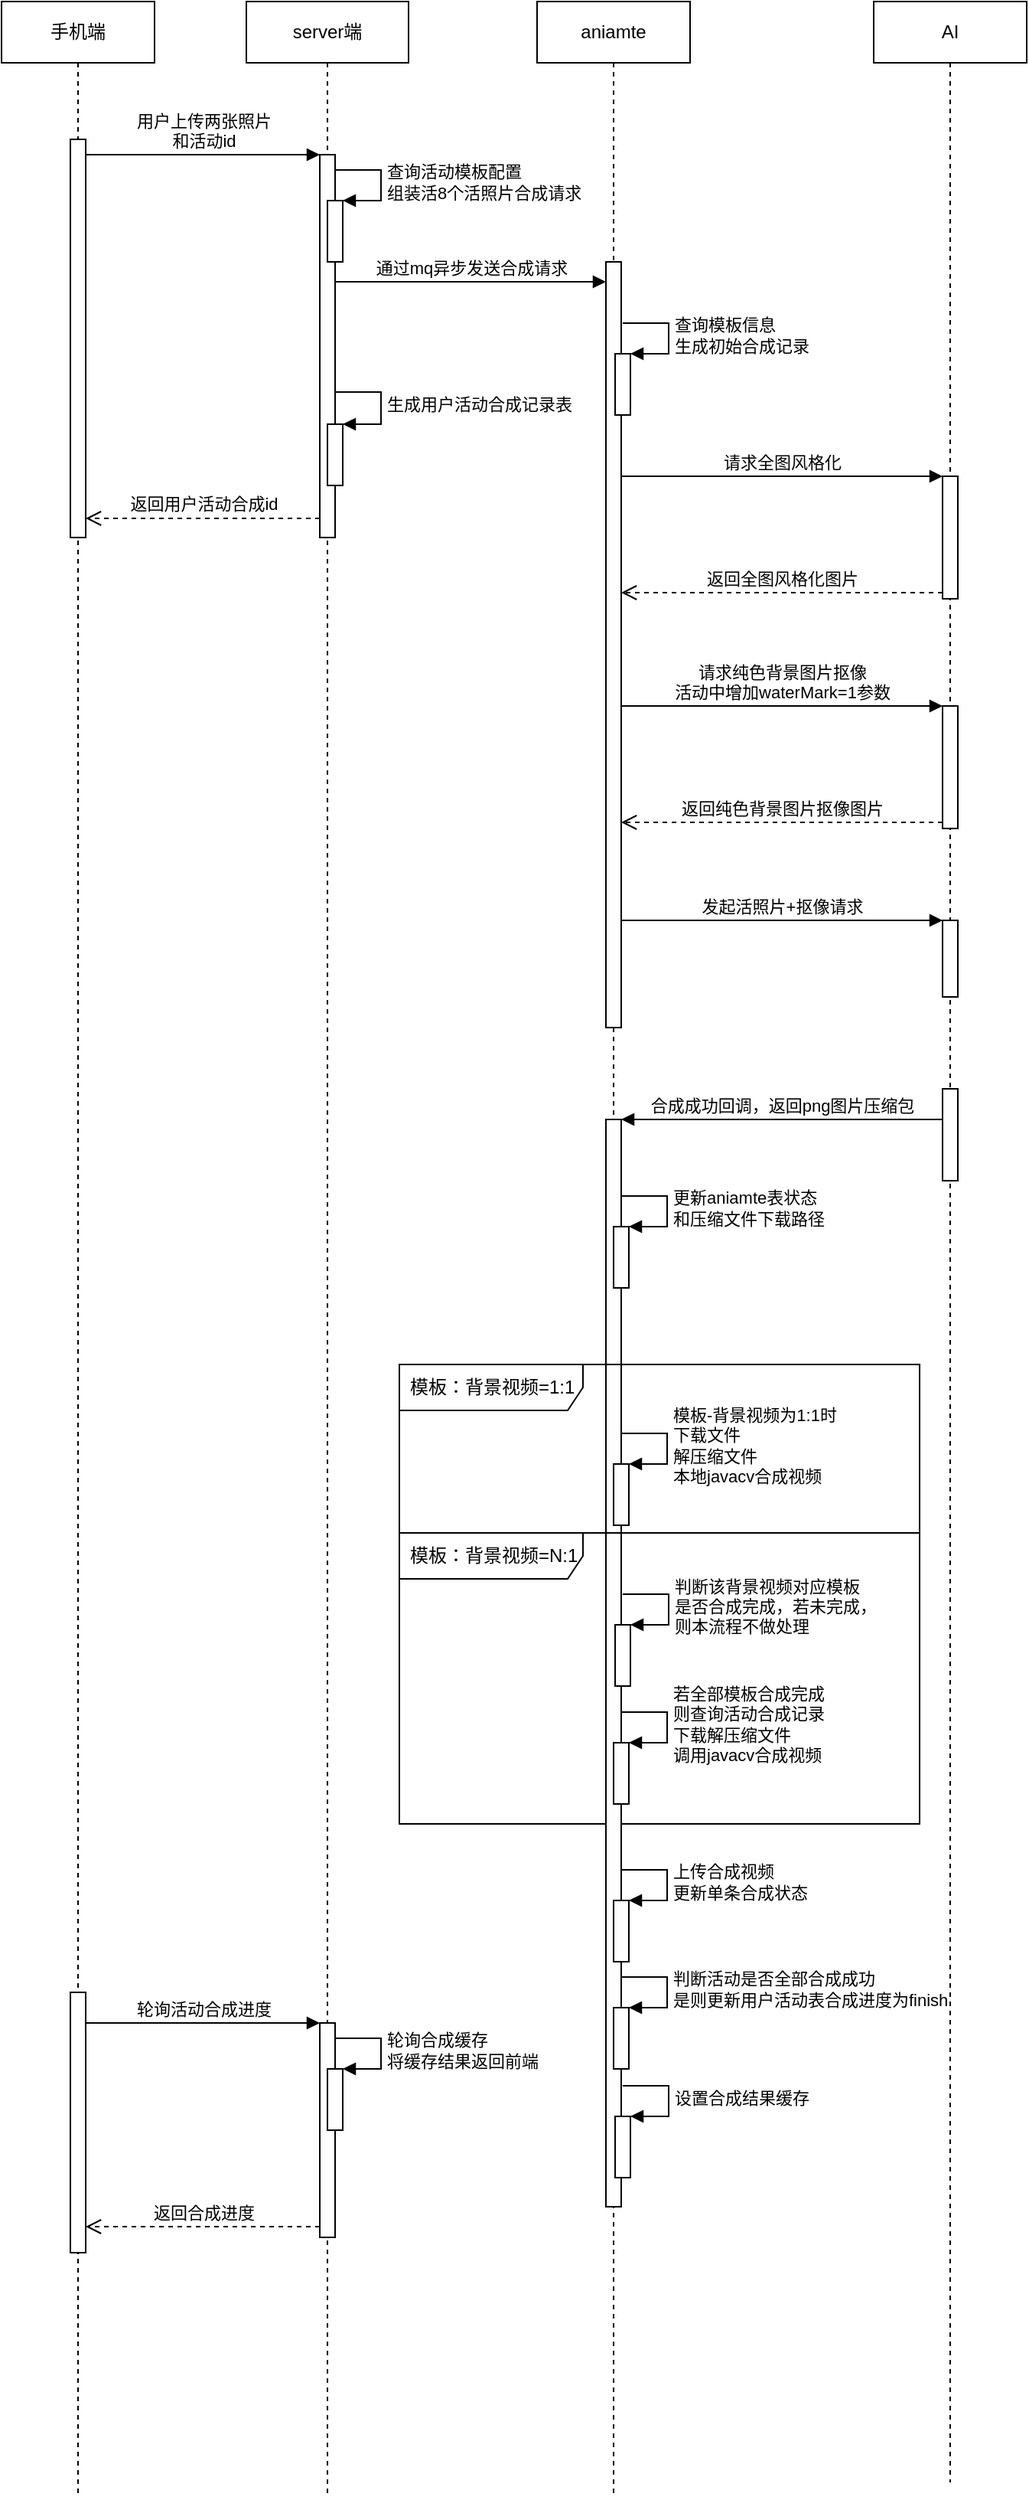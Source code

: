<mxfile version="20.4.1" type="github">
  <diagram id="Lec9oAFG67YDy-X9fQWe" name="第 1 页">
    <mxGraphModel dx="1108" dy="450" grid="1" gridSize="10" guides="1" tooltips="1" connect="1" arrows="1" fold="1" page="1" pageScale="1" pageWidth="827" pageHeight="1169" math="0" shadow="0">
      <root>
        <mxCell id="0" />
        <mxCell id="1" parent="0" />
        <mxCell id="KUPW0LQg7xvWzgEW6YCn-75" value="模板：背景视频=N:1" style="shape=umlFrame;whiteSpace=wrap;html=1;width=120;height=30;boundedLbl=1;verticalAlign=middle;align=left;spacingLeft=5;" vertex="1" parent="1">
          <mxGeometry x="380" y="1040" width="340" height="190" as="geometry" />
        </mxCell>
        <mxCell id="KUPW0LQg7xvWzgEW6YCn-16" value="手机端" style="shape=umlLifeline;perimeter=lifelinePerimeter;whiteSpace=wrap;html=1;container=1;collapsible=0;recursiveResize=0;outlineConnect=0;" vertex="1" parent="1">
          <mxGeometry x="120" y="40" width="100" height="1630" as="geometry" />
        </mxCell>
        <mxCell id="KUPW0LQg7xvWzgEW6YCn-26" value="" style="html=1;points=[];perimeter=orthogonalPerimeter;" vertex="1" parent="KUPW0LQg7xvWzgEW6YCn-16">
          <mxGeometry x="45" y="90" width="10" height="260" as="geometry" />
        </mxCell>
        <mxCell id="KUPW0LQg7xvWzgEW6YCn-85" value="" style="html=1;points=[];perimeter=orthogonalPerimeter;" vertex="1" parent="KUPW0LQg7xvWzgEW6YCn-16">
          <mxGeometry x="45" y="1300" width="10" height="170" as="geometry" />
        </mxCell>
        <mxCell id="KUPW0LQg7xvWzgEW6YCn-18" value="server端" style="shape=umlLifeline;perimeter=lifelinePerimeter;whiteSpace=wrap;html=1;container=1;collapsible=0;recursiveResize=0;outlineConnect=0;" vertex="1" parent="1">
          <mxGeometry x="280" y="40" width="106" height="1630" as="geometry" />
        </mxCell>
        <mxCell id="KUPW0LQg7xvWzgEW6YCn-22" value="" style="html=1;points=[];perimeter=orthogonalPerimeter;" vertex="1" parent="KUPW0LQg7xvWzgEW6YCn-18">
          <mxGeometry x="48" y="100" width="10" height="250" as="geometry" />
        </mxCell>
        <mxCell id="KUPW0LQg7xvWzgEW6YCn-32" value="" style="html=1;points=[];perimeter=orthogonalPerimeter;" vertex="1" parent="KUPW0LQg7xvWzgEW6YCn-18">
          <mxGeometry x="53" y="276" width="10" height="40" as="geometry" />
        </mxCell>
        <mxCell id="KUPW0LQg7xvWzgEW6YCn-33" value="生成用户活动合成记录表" style="edgeStyle=orthogonalEdgeStyle;html=1;align=left;spacingLeft=2;endArrow=block;rounded=0;entryX=1;entryY=0;" edge="1" target="KUPW0LQg7xvWzgEW6YCn-32" parent="KUPW0LQg7xvWzgEW6YCn-18">
          <mxGeometry relative="1" as="geometry">
            <mxPoint x="58" y="255" as="sourcePoint" />
            <Array as="points">
              <mxPoint x="88" y="255" />
            </Array>
          </mxGeometry>
        </mxCell>
        <mxCell id="KUPW0LQg7xvWzgEW6YCn-38" value="" style="html=1;points=[];perimeter=orthogonalPerimeter;" vertex="1" parent="KUPW0LQg7xvWzgEW6YCn-18">
          <mxGeometry x="53" y="130" width="10" height="40" as="geometry" />
        </mxCell>
        <mxCell id="KUPW0LQg7xvWzgEW6YCn-39" value="查询活动模板配置&lt;br&gt;组装活8个活照片合成请求" style="edgeStyle=orthogonalEdgeStyle;html=1;align=left;spacingLeft=2;endArrow=block;rounded=0;entryX=1;entryY=0;" edge="1" target="KUPW0LQg7xvWzgEW6YCn-38" parent="KUPW0LQg7xvWzgEW6YCn-18">
          <mxGeometry relative="1" as="geometry">
            <mxPoint x="58" y="110" as="sourcePoint" />
            <Array as="points">
              <mxPoint x="88" y="110" />
            </Array>
          </mxGeometry>
        </mxCell>
        <mxCell id="KUPW0LQg7xvWzgEW6YCn-82" value="" style="html=1;points=[];perimeter=orthogonalPerimeter;" vertex="1" parent="KUPW0LQg7xvWzgEW6YCn-18">
          <mxGeometry x="48" y="1320" width="10" height="140" as="geometry" />
        </mxCell>
        <mxCell id="KUPW0LQg7xvWzgEW6YCn-86" value="" style="html=1;points=[];perimeter=orthogonalPerimeter;" vertex="1" parent="KUPW0LQg7xvWzgEW6YCn-18">
          <mxGeometry x="53" y="1350" width="10" height="40" as="geometry" />
        </mxCell>
        <mxCell id="KUPW0LQg7xvWzgEW6YCn-87" value="轮询合成缓存&lt;br&gt;将缓存结果返回前端" style="edgeStyle=orthogonalEdgeStyle;html=1;align=left;spacingLeft=2;endArrow=block;rounded=0;entryX=1;entryY=0;" edge="1" target="KUPW0LQg7xvWzgEW6YCn-86" parent="KUPW0LQg7xvWzgEW6YCn-18">
          <mxGeometry relative="1" as="geometry">
            <mxPoint x="58" y="1330" as="sourcePoint" />
            <Array as="points">
              <mxPoint x="88" y="1330" />
            </Array>
          </mxGeometry>
        </mxCell>
        <mxCell id="KUPW0LQg7xvWzgEW6YCn-19" value="aniamte" style="shape=umlLifeline;perimeter=lifelinePerimeter;whiteSpace=wrap;html=1;container=1;collapsible=0;recursiveResize=0;outlineConnect=0;" vertex="1" parent="1">
          <mxGeometry x="470" y="40" width="100" height="1630" as="geometry" />
        </mxCell>
        <mxCell id="KUPW0LQg7xvWzgEW6YCn-29" value="" style="html=1;points=[];perimeter=orthogonalPerimeter;" vertex="1" parent="KUPW0LQg7xvWzgEW6YCn-19">
          <mxGeometry x="45" y="170" width="10" height="500" as="geometry" />
        </mxCell>
        <mxCell id="KUPW0LQg7xvWzgEW6YCn-34" value="" style="html=1;points=[];perimeter=orthogonalPerimeter;" vertex="1" parent="KUPW0LQg7xvWzgEW6YCn-19">
          <mxGeometry x="51" y="230" width="10" height="40" as="geometry" />
        </mxCell>
        <mxCell id="KUPW0LQg7xvWzgEW6YCn-35" value="查询模板信息&lt;br&gt;生成初始合成记录" style="edgeStyle=orthogonalEdgeStyle;html=1;align=left;spacingLeft=2;endArrow=block;rounded=0;entryX=1;entryY=0;" edge="1" target="KUPW0LQg7xvWzgEW6YCn-34" parent="KUPW0LQg7xvWzgEW6YCn-19">
          <mxGeometry relative="1" as="geometry">
            <mxPoint x="56" y="210" as="sourcePoint" />
            <Array as="points">
              <mxPoint x="86" y="210" />
            </Array>
          </mxGeometry>
        </mxCell>
        <mxCell id="KUPW0LQg7xvWzgEW6YCn-54" value="" style="html=1;points=[];perimeter=orthogonalPerimeter;" vertex="1" parent="KUPW0LQg7xvWzgEW6YCn-19">
          <mxGeometry x="45" y="730" width="10" height="710" as="geometry" />
        </mxCell>
        <mxCell id="KUPW0LQg7xvWzgEW6YCn-62" value="" style="html=1;points=[];perimeter=orthogonalPerimeter;" vertex="1" parent="KUPW0LQg7xvWzgEW6YCn-19">
          <mxGeometry x="50" y="800" width="10" height="40" as="geometry" />
        </mxCell>
        <mxCell id="KUPW0LQg7xvWzgEW6YCn-63" value="更新aniamte表状态&lt;br&gt;和压缩文件下载路径" style="edgeStyle=orthogonalEdgeStyle;html=1;align=left;spacingLeft=2;endArrow=block;rounded=0;entryX=1;entryY=0;" edge="1" target="KUPW0LQg7xvWzgEW6YCn-62" parent="KUPW0LQg7xvWzgEW6YCn-19">
          <mxGeometry relative="1" as="geometry">
            <mxPoint x="55" y="780" as="sourcePoint" />
            <Array as="points">
              <mxPoint x="85" y="780" />
            </Array>
          </mxGeometry>
        </mxCell>
        <mxCell id="KUPW0LQg7xvWzgEW6YCn-64" value="" style="html=1;points=[];perimeter=orthogonalPerimeter;" vertex="1" parent="KUPW0LQg7xvWzgEW6YCn-19">
          <mxGeometry x="50" y="955" width="10" height="40" as="geometry" />
        </mxCell>
        <mxCell id="KUPW0LQg7xvWzgEW6YCn-65" value="模板-背景视频为1:1时&lt;br&gt;下载文件&lt;br&gt;解压缩文件&lt;br&gt;本地javacv合成视频" style="edgeStyle=orthogonalEdgeStyle;html=1;align=left;spacingLeft=2;endArrow=block;rounded=0;entryX=1;entryY=0;" edge="1" target="KUPW0LQg7xvWzgEW6YCn-64" parent="KUPW0LQg7xvWzgEW6YCn-19">
          <mxGeometry relative="1" as="geometry">
            <mxPoint x="55" y="935" as="sourcePoint" />
            <Array as="points">
              <mxPoint x="85" y="935" />
            </Array>
          </mxGeometry>
        </mxCell>
        <mxCell id="KUPW0LQg7xvWzgEW6YCn-70" value="" style="html=1;points=[];perimeter=orthogonalPerimeter;" vertex="1" parent="KUPW0LQg7xvWzgEW6YCn-19">
          <mxGeometry x="51" y="1060" width="10" height="40" as="geometry" />
        </mxCell>
        <mxCell id="KUPW0LQg7xvWzgEW6YCn-71" value="判断该背景视频对应模板&lt;br&gt;是否合成完成，若未完成，&lt;br&gt;则本流程不做处理" style="edgeStyle=orthogonalEdgeStyle;html=1;align=left;spacingLeft=2;endArrow=block;rounded=0;entryX=1;entryY=0;" edge="1" target="KUPW0LQg7xvWzgEW6YCn-70" parent="KUPW0LQg7xvWzgEW6YCn-19">
          <mxGeometry relative="1" as="geometry">
            <mxPoint x="56" y="1040" as="sourcePoint" />
            <Array as="points">
              <mxPoint x="86" y="1040" />
            </Array>
          </mxGeometry>
        </mxCell>
        <mxCell id="KUPW0LQg7xvWzgEW6YCn-76" value="" style="html=1;points=[];perimeter=orthogonalPerimeter;" vertex="1" parent="KUPW0LQg7xvWzgEW6YCn-19">
          <mxGeometry x="50" y="1137" width="10" height="40" as="geometry" />
        </mxCell>
        <mxCell id="KUPW0LQg7xvWzgEW6YCn-77" value="若全部模板合成完成&lt;br&gt;则查询活动合成记录&lt;br&gt;下载解压缩文件&lt;br&gt;调用javacv合成视频" style="edgeStyle=orthogonalEdgeStyle;html=1;align=left;spacingLeft=2;endArrow=block;rounded=0;entryX=1;entryY=0;" edge="1" target="KUPW0LQg7xvWzgEW6YCn-76" parent="KUPW0LQg7xvWzgEW6YCn-19">
          <mxGeometry relative="1" as="geometry">
            <mxPoint x="55" y="1117" as="sourcePoint" />
            <Array as="points">
              <mxPoint x="85" y="1117" />
            </Array>
          </mxGeometry>
        </mxCell>
        <mxCell id="KUPW0LQg7xvWzgEW6YCn-78" value="" style="html=1;points=[];perimeter=orthogonalPerimeter;" vertex="1" parent="KUPW0LQg7xvWzgEW6YCn-19">
          <mxGeometry x="50" y="1240" width="10" height="40" as="geometry" />
        </mxCell>
        <mxCell id="KUPW0LQg7xvWzgEW6YCn-79" value="上传合成视频&lt;br&gt;更新单条合成状态" style="edgeStyle=orthogonalEdgeStyle;html=1;align=left;spacingLeft=2;endArrow=block;rounded=0;entryX=1;entryY=0;" edge="1" target="KUPW0LQg7xvWzgEW6YCn-78" parent="KUPW0LQg7xvWzgEW6YCn-19">
          <mxGeometry relative="1" as="geometry">
            <mxPoint x="55" y="1220" as="sourcePoint" />
            <Array as="points">
              <mxPoint x="85" y="1220" />
            </Array>
          </mxGeometry>
        </mxCell>
        <mxCell id="KUPW0LQg7xvWzgEW6YCn-80" value="" style="html=1;points=[];perimeter=orthogonalPerimeter;" vertex="1" parent="KUPW0LQg7xvWzgEW6YCn-19">
          <mxGeometry x="51" y="1381" width="10" height="40" as="geometry" />
        </mxCell>
        <mxCell id="KUPW0LQg7xvWzgEW6YCn-81" value="设置合成结果缓存" style="edgeStyle=orthogonalEdgeStyle;html=1;align=left;spacingLeft=2;endArrow=block;rounded=0;entryX=1;entryY=0;" edge="1" target="KUPW0LQg7xvWzgEW6YCn-80" parent="KUPW0LQg7xvWzgEW6YCn-19">
          <mxGeometry relative="1" as="geometry">
            <mxPoint x="56" y="1361" as="sourcePoint" />
            <Array as="points">
              <mxPoint x="86" y="1361" />
            </Array>
          </mxGeometry>
        </mxCell>
        <mxCell id="KUPW0LQg7xvWzgEW6YCn-90" value="" style="html=1;points=[];perimeter=orthogonalPerimeter;" vertex="1" parent="KUPW0LQg7xvWzgEW6YCn-19">
          <mxGeometry x="50" y="1310" width="10" height="40" as="geometry" />
        </mxCell>
        <mxCell id="KUPW0LQg7xvWzgEW6YCn-91" value="判断活动是否全部合成成功&lt;br&gt;是则更新用户活动表合成进度为finish" style="edgeStyle=orthogonalEdgeStyle;html=1;align=left;spacingLeft=2;endArrow=block;rounded=0;entryX=1;entryY=0;" edge="1" target="KUPW0LQg7xvWzgEW6YCn-90" parent="KUPW0LQg7xvWzgEW6YCn-19">
          <mxGeometry relative="1" as="geometry">
            <mxPoint x="55" y="1290" as="sourcePoint" />
            <Array as="points">
              <mxPoint x="85" y="1290" />
            </Array>
          </mxGeometry>
        </mxCell>
        <mxCell id="KUPW0LQg7xvWzgEW6YCn-20" value="AI" style="shape=umlLifeline;perimeter=lifelinePerimeter;whiteSpace=wrap;html=1;container=1;collapsible=0;recursiveResize=0;outlineConnect=0;" vertex="1" parent="1">
          <mxGeometry x="690" y="40" width="100" height="1620" as="geometry" />
        </mxCell>
        <mxCell id="KUPW0LQg7xvWzgEW6YCn-45" value="" style="html=1;points=[];perimeter=orthogonalPerimeter;" vertex="1" parent="KUPW0LQg7xvWzgEW6YCn-20">
          <mxGeometry x="45" y="310" width="10" height="80" as="geometry" />
        </mxCell>
        <mxCell id="KUPW0LQg7xvWzgEW6YCn-48" value="" style="html=1;points=[];perimeter=orthogonalPerimeter;" vertex="1" parent="KUPW0LQg7xvWzgEW6YCn-20">
          <mxGeometry x="45" y="460" width="10" height="80" as="geometry" />
        </mxCell>
        <mxCell id="KUPW0LQg7xvWzgEW6YCn-51" value="" style="html=1;points=[];perimeter=orthogonalPerimeter;" vertex="1" parent="KUPW0LQg7xvWzgEW6YCn-20">
          <mxGeometry x="45" y="600" width="10" height="50" as="geometry" />
        </mxCell>
        <mxCell id="KUPW0LQg7xvWzgEW6YCn-58" value="" style="html=1;points=[];perimeter=orthogonalPerimeter;" vertex="1" parent="KUPW0LQg7xvWzgEW6YCn-20">
          <mxGeometry x="45" y="710" width="10" height="60" as="geometry" />
        </mxCell>
        <mxCell id="KUPW0LQg7xvWzgEW6YCn-23" value="用户上传两张照片&lt;br&gt;和活动id" style="html=1;verticalAlign=bottom;endArrow=block;entryX=0;entryY=0;rounded=0;" edge="1" target="KUPW0LQg7xvWzgEW6YCn-22" parent="1" source="KUPW0LQg7xvWzgEW6YCn-26">
          <mxGeometry relative="1" as="geometry">
            <mxPoint x="200" y="140" as="sourcePoint" />
          </mxGeometry>
        </mxCell>
        <mxCell id="KUPW0LQg7xvWzgEW6YCn-24" value="返回用户活动合成id" style="html=1;verticalAlign=bottom;endArrow=open;dashed=1;endSize=8;exitX=0;exitY=0.95;rounded=0;" edge="1" source="KUPW0LQg7xvWzgEW6YCn-22" parent="1" target="KUPW0LQg7xvWzgEW6YCn-26">
          <mxGeometry relative="1" as="geometry">
            <mxPoint x="200" y="216" as="targetPoint" />
          </mxGeometry>
        </mxCell>
        <mxCell id="KUPW0LQg7xvWzgEW6YCn-30" value="通过mq异步发送合成请求" style="html=1;verticalAlign=bottom;endArrow=block;entryX=0;entryY=0;rounded=0;" edge="1" parent="1">
          <mxGeometry relative="1" as="geometry">
            <mxPoint x="338" y="223.0" as="sourcePoint" />
            <mxPoint x="515" y="223.0" as="targetPoint" />
          </mxGeometry>
        </mxCell>
        <mxCell id="KUPW0LQg7xvWzgEW6YCn-46" value="请求全图风格化" style="html=1;verticalAlign=bottom;endArrow=block;entryX=0;entryY=0;rounded=0;" edge="1" target="KUPW0LQg7xvWzgEW6YCn-45" parent="1" source="KUPW0LQg7xvWzgEW6YCn-29">
          <mxGeometry relative="1" as="geometry">
            <mxPoint x="665" y="350" as="sourcePoint" />
          </mxGeometry>
        </mxCell>
        <mxCell id="KUPW0LQg7xvWzgEW6YCn-47" value="返回全图风格化图片" style="html=1;verticalAlign=bottom;endArrow=open;dashed=1;endSize=8;exitX=0;exitY=0.95;rounded=0;" edge="1" source="KUPW0LQg7xvWzgEW6YCn-45" parent="1" target="KUPW0LQg7xvWzgEW6YCn-29">
          <mxGeometry relative="1" as="geometry">
            <mxPoint x="665" y="426" as="targetPoint" />
          </mxGeometry>
        </mxCell>
        <mxCell id="KUPW0LQg7xvWzgEW6YCn-49" value="请求纯色背景图片抠像&lt;br&gt;活动中增加waterMark=1参数" style="html=1;verticalAlign=bottom;endArrow=block;entryX=0;entryY=0;rounded=0;" edge="1" target="KUPW0LQg7xvWzgEW6YCn-48" parent="1" source="KUPW0LQg7xvWzgEW6YCn-29">
          <mxGeometry relative="1" as="geometry">
            <mxPoint x="665" y="500" as="sourcePoint" />
          </mxGeometry>
        </mxCell>
        <mxCell id="KUPW0LQg7xvWzgEW6YCn-50" value="返回纯色背景图片抠像图片" style="html=1;verticalAlign=bottom;endArrow=open;dashed=1;endSize=8;exitX=0;exitY=0.95;rounded=0;" edge="1" source="KUPW0LQg7xvWzgEW6YCn-48" parent="1" target="KUPW0LQg7xvWzgEW6YCn-29">
          <mxGeometry relative="1" as="geometry">
            <mxPoint x="665" y="576" as="targetPoint" />
          </mxGeometry>
        </mxCell>
        <mxCell id="KUPW0LQg7xvWzgEW6YCn-52" value="发起活照片+抠像请求" style="html=1;verticalAlign=bottom;endArrow=block;entryX=0;entryY=0;rounded=0;" edge="1" target="KUPW0LQg7xvWzgEW6YCn-51" parent="1" source="KUPW0LQg7xvWzgEW6YCn-29">
          <mxGeometry relative="1" as="geometry">
            <mxPoint x="665" y="640" as="sourcePoint" />
          </mxGeometry>
        </mxCell>
        <mxCell id="KUPW0LQg7xvWzgEW6YCn-55" value="合成成功回调，返回png图片压缩包" style="html=1;verticalAlign=bottom;endArrow=block;entryX=1;entryY=0;rounded=0;" edge="1" target="KUPW0LQg7xvWzgEW6YCn-54" parent="1" source="KUPW0LQg7xvWzgEW6YCn-58">
          <mxGeometry relative="1" as="geometry">
            <mxPoint x="585" y="780" as="sourcePoint" />
          </mxGeometry>
        </mxCell>
        <mxCell id="KUPW0LQg7xvWzgEW6YCn-72" value="模板：背景视频=1:1" style="shape=umlFrame;whiteSpace=wrap;html=1;width=120;height=30;boundedLbl=1;verticalAlign=middle;align=left;spacingLeft=5;" vertex="1" parent="1">
          <mxGeometry x="380" y="930" width="340" height="110" as="geometry" />
        </mxCell>
        <mxCell id="KUPW0LQg7xvWzgEW6YCn-83" value="轮询活动合成进度" style="html=1;verticalAlign=bottom;endArrow=block;entryX=0;entryY=0;rounded=0;" edge="1" target="KUPW0LQg7xvWzgEW6YCn-82" parent="1" source="KUPW0LQg7xvWzgEW6YCn-85">
          <mxGeometry relative="1" as="geometry">
            <mxPoint x="258" y="1360" as="sourcePoint" />
          </mxGeometry>
        </mxCell>
        <mxCell id="KUPW0LQg7xvWzgEW6YCn-84" value="返回合成进度" style="html=1;verticalAlign=bottom;endArrow=open;dashed=1;endSize=8;exitX=0;exitY=0.95;rounded=0;" edge="1" source="KUPW0LQg7xvWzgEW6YCn-82" parent="1" target="KUPW0LQg7xvWzgEW6YCn-85">
          <mxGeometry relative="1" as="geometry">
            <mxPoint x="258" y="1436" as="targetPoint" />
          </mxGeometry>
        </mxCell>
      </root>
    </mxGraphModel>
  </diagram>
</mxfile>

